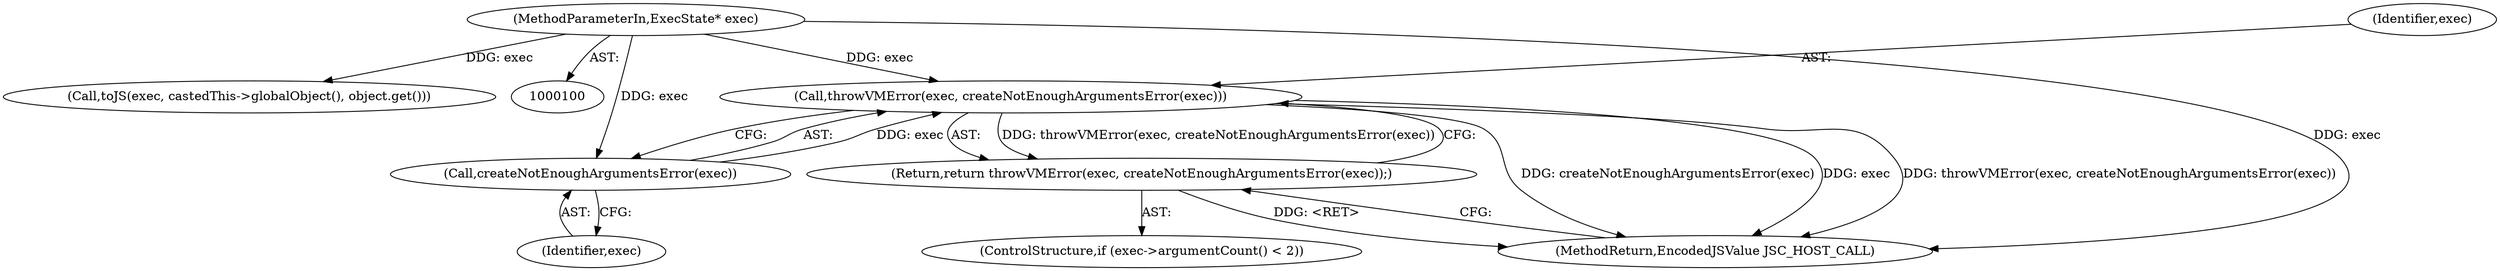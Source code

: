 digraph "0_Chrome_b944f670bb7a8a919daac497a4ea0536c954c201_53@pointer" {
"1000109" [label="(Call,throwVMError(exec, createNotEnoughArgumentsError(exec)))"];
"1000111" [label="(Call,createNotEnoughArgumentsError(exec))"];
"1000101" [label="(MethodParameterIn,ExecState* exec)"];
"1000108" [label="(Return,return throwVMError(exec, createNotEnoughArgumentsError(exec));)"];
"1000145" [label="(MethodReturn,EncodedJSValue JSC_HOST_CALL)"];
"1000101" [label="(MethodParameterIn,ExecState* exec)"];
"1000111" [label="(Call,createNotEnoughArgumentsError(exec))"];
"1000108" [label="(Return,return throwVMError(exec, createNotEnoughArgumentsError(exec));)"];
"1000110" [label="(Identifier,exec)"];
"1000141" [label="(Call,toJS(exec, castedThis->globalObject(), object.get()))"];
"1000109" [label="(Call,throwVMError(exec, createNotEnoughArgumentsError(exec)))"];
"1000104" [label="(ControlStructure,if (exec->argumentCount() < 2))"];
"1000112" [label="(Identifier,exec)"];
"1000109" -> "1000108"  [label="AST: "];
"1000109" -> "1000111"  [label="CFG: "];
"1000110" -> "1000109"  [label="AST: "];
"1000111" -> "1000109"  [label="AST: "];
"1000108" -> "1000109"  [label="CFG: "];
"1000109" -> "1000145"  [label="DDG: createNotEnoughArgumentsError(exec)"];
"1000109" -> "1000145"  [label="DDG: exec"];
"1000109" -> "1000145"  [label="DDG: throwVMError(exec, createNotEnoughArgumentsError(exec))"];
"1000109" -> "1000108"  [label="DDG: throwVMError(exec, createNotEnoughArgumentsError(exec))"];
"1000111" -> "1000109"  [label="DDG: exec"];
"1000101" -> "1000109"  [label="DDG: exec"];
"1000111" -> "1000112"  [label="CFG: "];
"1000112" -> "1000111"  [label="AST: "];
"1000101" -> "1000111"  [label="DDG: exec"];
"1000101" -> "1000100"  [label="AST: "];
"1000101" -> "1000145"  [label="DDG: exec"];
"1000101" -> "1000141"  [label="DDG: exec"];
"1000108" -> "1000104"  [label="AST: "];
"1000145" -> "1000108"  [label="CFG: "];
"1000108" -> "1000145"  [label="DDG: <RET>"];
}
